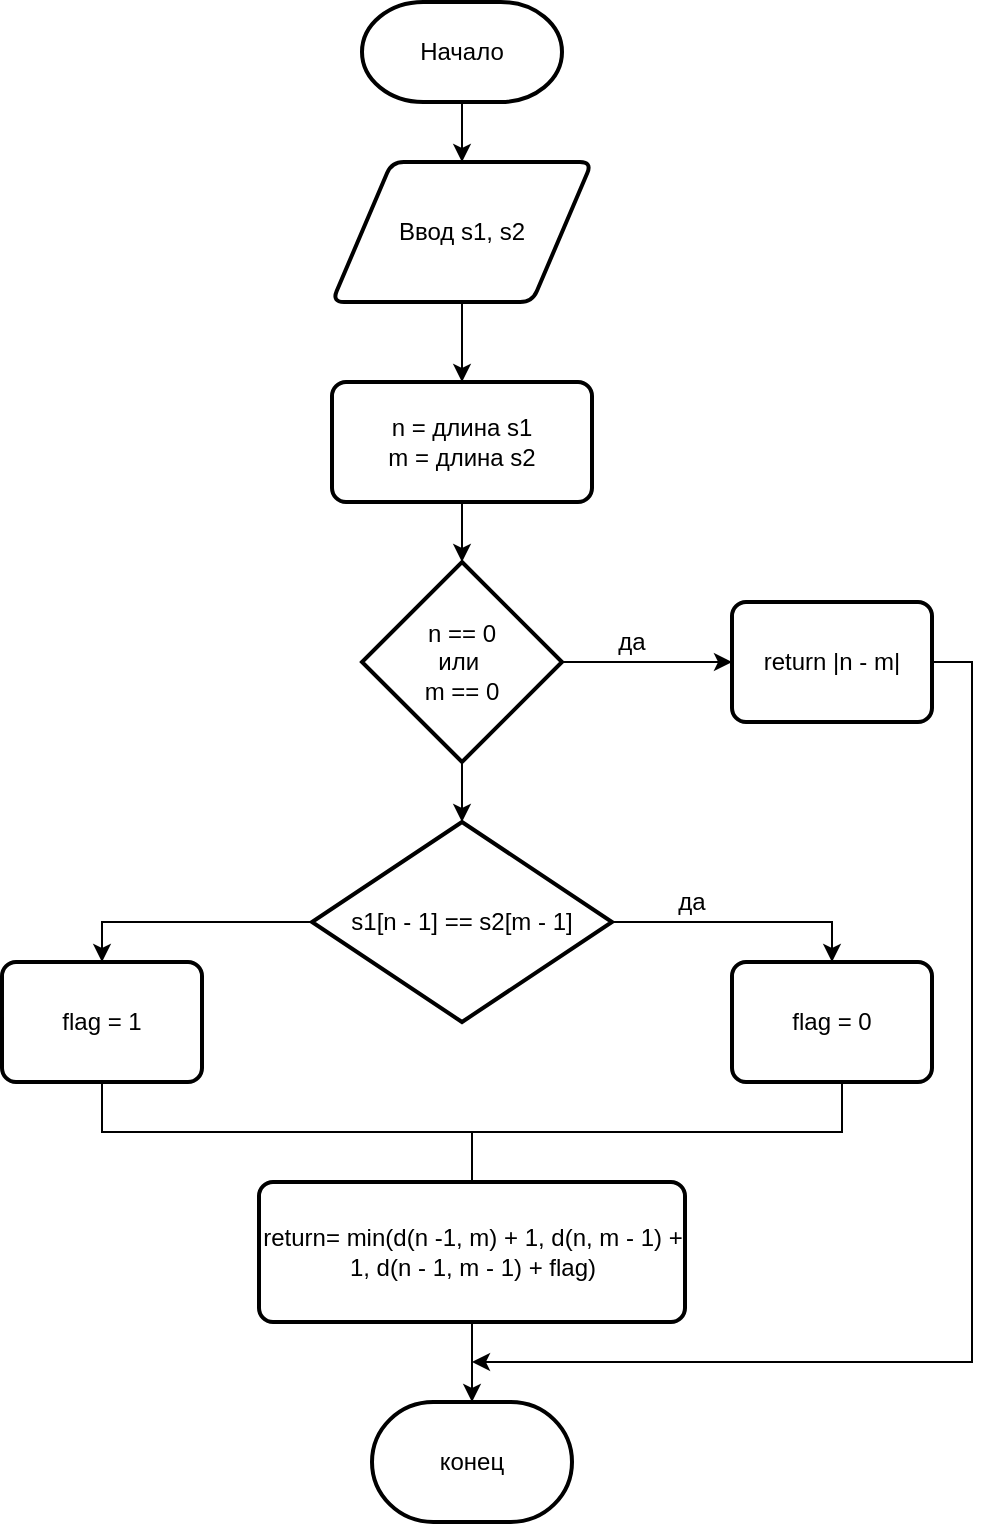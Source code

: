<mxfile version="13.7.2" type="device"><diagram id="0g2_C5kRsh2wQXM2KFX2" name="Page-1"><mxGraphModel dx="1595" dy="757" grid="1" gridSize="10" guides="1" tooltips="1" connect="1" arrows="1" fold="1" page="1" pageScale="1" pageWidth="850" pageHeight="1100" math="0" shadow="0"><root><mxCell id="0"/><mxCell id="1" parent="0"/><mxCell id="WiZvMXuBJoaFwYGj9CSX-3" style="edgeStyle=orthogonalEdgeStyle;rounded=0;orthogonalLoop=1;jettySize=auto;html=1;" edge="1" parent="1" source="WiZvMXuBJoaFwYGj9CSX-1" target="WiZvMXuBJoaFwYGj9CSX-2"><mxGeometry relative="1" as="geometry"/></mxCell><mxCell id="WiZvMXuBJoaFwYGj9CSX-1" value="Начало" style="strokeWidth=2;html=1;shape=mxgraph.flowchart.terminator;whiteSpace=wrap;" vertex="1" parent="1"><mxGeometry x="240" y="20" width="100" height="50" as="geometry"/></mxCell><mxCell id="WiZvMXuBJoaFwYGj9CSX-2" value="Ввод s1, s2" style="shape=parallelogram;html=1;strokeWidth=2;perimeter=parallelogramPerimeter;whiteSpace=wrap;rounded=1;arcSize=12;size=0.23;" vertex="1" parent="1"><mxGeometry x="225" y="100" width="130" height="70" as="geometry"/></mxCell><mxCell id="WiZvMXuBJoaFwYGj9CSX-10" style="edgeStyle=orthogonalEdgeStyle;rounded=0;orthogonalLoop=1;jettySize=auto;html=1;exitX=0.5;exitY=1;exitDx=0;exitDy=0;entryX=0.5;entryY=0;entryDx=0;entryDy=0;entryPerimeter=0;" edge="1" parent="1" source="WiZvMXuBJoaFwYGj9CSX-5" target="WiZvMXuBJoaFwYGj9CSX-7"><mxGeometry relative="1" as="geometry"/></mxCell><mxCell id="WiZvMXuBJoaFwYGj9CSX-5" value="n = длина s1&lt;br&gt;m = длина s2" style="rounded=1;whiteSpace=wrap;html=1;absoluteArcSize=1;arcSize=14;strokeWidth=2;" vertex="1" parent="1"><mxGeometry x="225" y="210" width="130" height="60" as="geometry"/></mxCell><mxCell id="WiZvMXuBJoaFwYGj9CSX-6" value="" style="endArrow=classic;html=1;" edge="1" parent="1" target="WiZvMXuBJoaFwYGj9CSX-5"><mxGeometry width="50" height="50" relative="1" as="geometry"><mxPoint x="290" y="169" as="sourcePoint"/><mxPoint x="370" y="360" as="targetPoint"/></mxGeometry></mxCell><mxCell id="WiZvMXuBJoaFwYGj9CSX-9" style="edgeStyle=orthogonalEdgeStyle;rounded=0;orthogonalLoop=1;jettySize=auto;html=1;exitX=1;exitY=0.5;exitDx=0;exitDy=0;exitPerimeter=0;" edge="1" parent="1" source="WiZvMXuBJoaFwYGj9CSX-7" target="WiZvMXuBJoaFwYGj9CSX-8"><mxGeometry relative="1" as="geometry"/></mxCell><mxCell id="WiZvMXuBJoaFwYGj9CSX-13" style="edgeStyle=orthogonalEdgeStyle;rounded=0;orthogonalLoop=1;jettySize=auto;html=1;exitX=0.5;exitY=1;exitDx=0;exitDy=0;exitPerimeter=0;entryX=0.5;entryY=0;entryDx=0;entryDy=0;entryPerimeter=0;" edge="1" parent="1" source="WiZvMXuBJoaFwYGj9CSX-7" target="WiZvMXuBJoaFwYGj9CSX-11"><mxGeometry relative="1" as="geometry"/></mxCell><mxCell id="WiZvMXuBJoaFwYGj9CSX-7" value="n == 0&lt;br&gt;или&amp;nbsp;&lt;br&gt;m == 0" style="strokeWidth=2;html=1;shape=mxgraph.flowchart.decision;whiteSpace=wrap;" vertex="1" parent="1"><mxGeometry x="240" y="300" width="100" height="100" as="geometry"/></mxCell><mxCell id="WiZvMXuBJoaFwYGj9CSX-25" style="edgeStyle=orthogonalEdgeStyle;rounded=0;orthogonalLoop=1;jettySize=auto;html=1;exitX=1;exitY=0.5;exitDx=0;exitDy=0;" edge="1" parent="1" source="WiZvMXuBJoaFwYGj9CSX-8"><mxGeometry relative="1" as="geometry"><mxPoint x="295" y="700" as="targetPoint"/><Array as="points"><mxPoint x="545" y="350"/><mxPoint x="545" y="700"/></Array></mxGeometry></mxCell><mxCell id="WiZvMXuBJoaFwYGj9CSX-8" value="return |n - m|" style="rounded=1;whiteSpace=wrap;html=1;absoluteArcSize=1;arcSize=14;strokeWidth=2;" vertex="1" parent="1"><mxGeometry x="425" y="320" width="100" height="60" as="geometry"/></mxCell><mxCell id="WiZvMXuBJoaFwYGj9CSX-17" style="edgeStyle=orthogonalEdgeStyle;rounded=0;orthogonalLoop=1;jettySize=auto;html=1;exitX=1;exitY=0.5;exitDx=0;exitDy=0;exitPerimeter=0;entryX=0.5;entryY=0;entryDx=0;entryDy=0;" edge="1" parent="1" source="WiZvMXuBJoaFwYGj9CSX-11" target="WiZvMXuBJoaFwYGj9CSX-14"><mxGeometry relative="1" as="geometry"/></mxCell><mxCell id="WiZvMXuBJoaFwYGj9CSX-18" style="edgeStyle=orthogonalEdgeStyle;rounded=0;orthogonalLoop=1;jettySize=auto;html=1;exitX=0;exitY=0.5;exitDx=0;exitDy=0;exitPerimeter=0;entryX=0.5;entryY=0;entryDx=0;entryDy=0;" edge="1" parent="1" source="WiZvMXuBJoaFwYGj9CSX-11" target="WiZvMXuBJoaFwYGj9CSX-16"><mxGeometry relative="1" as="geometry"/></mxCell><mxCell id="WiZvMXuBJoaFwYGj9CSX-11" value="s1[n - 1] == s2[m - 1]" style="strokeWidth=2;html=1;shape=mxgraph.flowchart.decision;whiteSpace=wrap;" vertex="1" parent="1"><mxGeometry x="215" y="430" width="150" height="100" as="geometry"/></mxCell><mxCell id="WiZvMXuBJoaFwYGj9CSX-14" value="flag = 0" style="rounded=1;whiteSpace=wrap;html=1;absoluteArcSize=1;arcSize=14;strokeWidth=2;" vertex="1" parent="1"><mxGeometry x="425" y="500" width="100" height="60" as="geometry"/></mxCell><mxCell id="WiZvMXuBJoaFwYGj9CSX-15" value="да" style="text;html=1;strokeColor=none;fillColor=none;align=center;verticalAlign=middle;whiteSpace=wrap;rounded=0;" vertex="1" parent="1"><mxGeometry x="355" y="330" width="40" height="20" as="geometry"/></mxCell><mxCell id="WiZvMXuBJoaFwYGj9CSX-16" value="flag = 1" style="rounded=1;whiteSpace=wrap;html=1;absoluteArcSize=1;arcSize=14;strokeWidth=2;" vertex="1" parent="1"><mxGeometry x="60" y="500" width="100" height="60" as="geometry"/></mxCell><mxCell id="WiZvMXuBJoaFwYGj9CSX-19" value="да" style="text;html=1;strokeColor=none;fillColor=none;align=center;verticalAlign=middle;whiteSpace=wrap;rounded=0;" vertex="1" parent="1"><mxGeometry x="385" y="460" width="40" height="20" as="geometry"/></mxCell><mxCell id="WiZvMXuBJoaFwYGj9CSX-20" value="" style="strokeWidth=1;html=1;shape=mxgraph.flowchart.annotation_2;align=left;labelPosition=right;pointerEvents=1;rotation=-90;" vertex="1" parent="1"><mxGeometry x="270" y="400" width="50" height="370" as="geometry"/></mxCell><mxCell id="WiZvMXuBJoaFwYGj9CSX-24" style="edgeStyle=orthogonalEdgeStyle;rounded=0;orthogonalLoop=1;jettySize=auto;html=1;exitX=0.5;exitY=1;exitDx=0;exitDy=0;entryX=0.5;entryY=0;entryDx=0;entryDy=0;entryPerimeter=0;" edge="1" parent="1" source="WiZvMXuBJoaFwYGj9CSX-21" target="WiZvMXuBJoaFwYGj9CSX-22"><mxGeometry relative="1" as="geometry"/></mxCell><mxCell id="WiZvMXuBJoaFwYGj9CSX-21" value="return= min(d(n -1, m) + 1, d(n, m - 1) + 1, d(n - 1, m - 1) + flag)" style="rounded=1;whiteSpace=wrap;html=1;absoluteArcSize=1;arcSize=14;strokeWidth=2;" vertex="1" parent="1"><mxGeometry x="188.5" y="610" width="213" height="70" as="geometry"/></mxCell><mxCell id="WiZvMXuBJoaFwYGj9CSX-22" value="конец" style="strokeWidth=2;html=1;shape=mxgraph.flowchart.terminator;whiteSpace=wrap;" vertex="1" parent="1"><mxGeometry x="245" y="720" width="100" height="60" as="geometry"/></mxCell></root></mxGraphModel></diagram></mxfile>